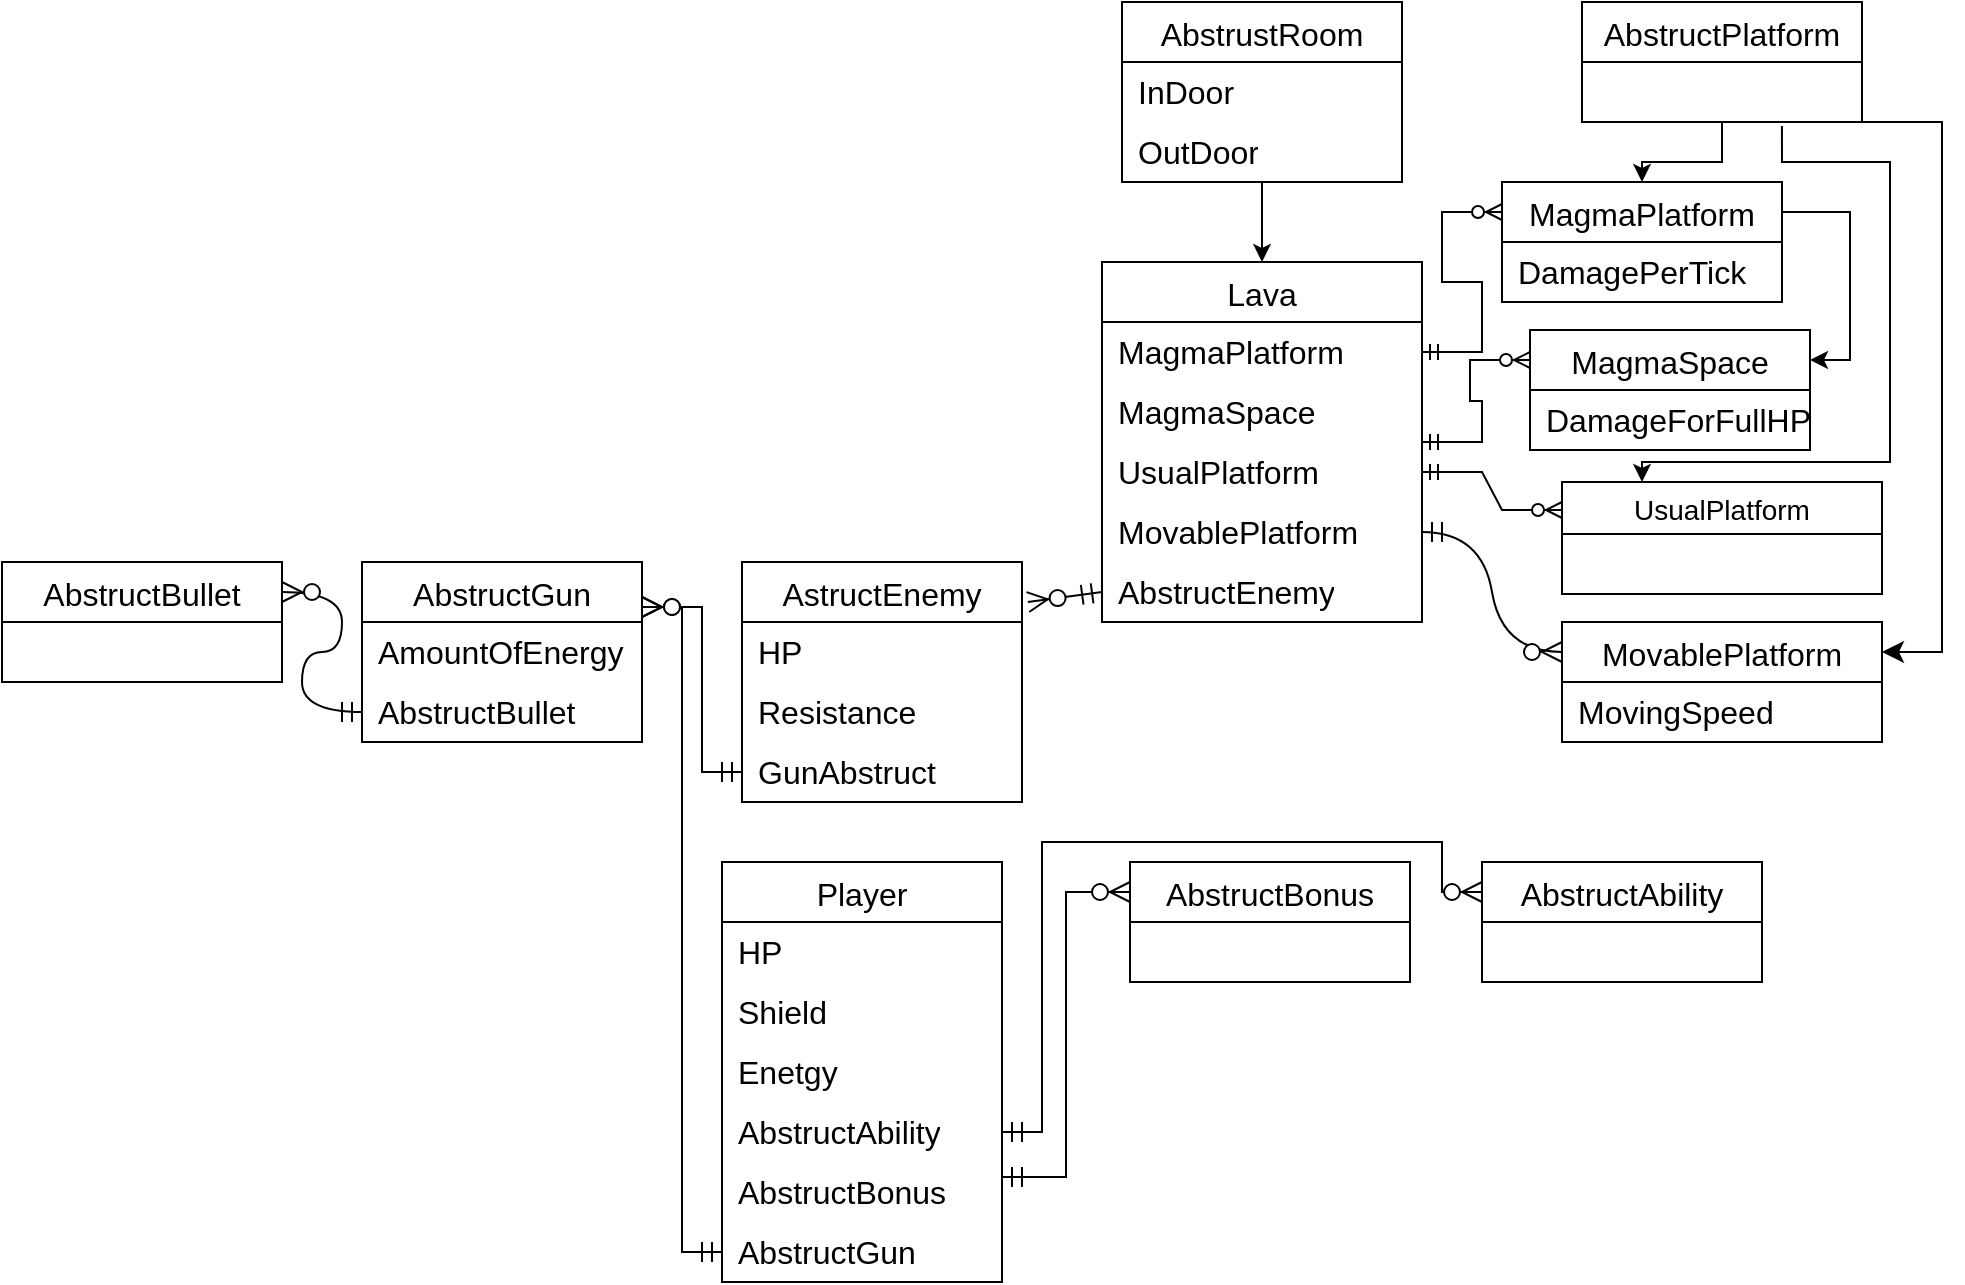 <mxfile version="24.0.8" type="device">
  <diagram name="Страница — 1" id="7Uw-dCmtmqph_xWcafJa">
    <mxGraphModel dx="2261" dy="832" grid="1" gridSize="10" guides="1" tooltips="1" connect="1" arrows="1" fold="1" page="1" pageScale="1" pageWidth="827" pageHeight="1169" math="0" shadow="0">
      <root>
        <mxCell id="0" />
        <mxCell id="1" parent="0" />
        <mxCell id="WEGuKnOYoMUn4FzqH5F0-33" style="edgeStyle=orthogonalEdgeStyle;rounded=0;orthogonalLoop=1;jettySize=auto;html=1;" parent="1" source="WEGuKnOYoMUn4FzqH5F0-13" target="WEGuKnOYoMUn4FzqH5F0-23" edge="1">
          <mxGeometry relative="1" as="geometry" />
        </mxCell>
        <mxCell id="WEGuKnOYoMUn4FzqH5F0-13" value="AbstrustRoom" style="shape=table;startSize=30;container=1;collapsible=0;childLayout=tableLayout;fixedRows=1;rowLines=0;fontStyle=0;strokeColor=default;fontSize=16;" parent="1" vertex="1">
          <mxGeometry x="400" y="120" width="140" height="90" as="geometry" />
        </mxCell>
        <mxCell id="WEGuKnOYoMUn4FzqH5F0-17" value="" style="shape=tableRow;horizontal=0;startSize=0;swimlaneHead=0;swimlaneBody=0;top=0;left=0;bottom=0;right=0;collapsible=0;dropTarget=0;fillColor=none;points=[[0,0.5],[1,0.5]];portConstraint=eastwest;strokeColor=inherit;fontSize=16;" parent="WEGuKnOYoMUn4FzqH5F0-13" vertex="1">
          <mxGeometry y="30" width="140" height="30" as="geometry" />
        </mxCell>
        <mxCell id="WEGuKnOYoMUn4FzqH5F0-19" value="InDoor" style="shape=partialRectangle;html=1;whiteSpace=wrap;connectable=0;fillColor=none;top=0;left=0;bottom=0;right=0;align=left;spacingLeft=6;overflow=hidden;strokeColor=inherit;fontSize=16;" parent="WEGuKnOYoMUn4FzqH5F0-17" vertex="1">
          <mxGeometry width="140" height="30" as="geometry">
            <mxRectangle width="140" height="30" as="alternateBounds" />
          </mxGeometry>
        </mxCell>
        <mxCell id="WEGuKnOYoMUn4FzqH5F0-65" style="shape=tableRow;horizontal=0;startSize=0;swimlaneHead=0;swimlaneBody=0;top=0;left=0;bottom=0;right=0;collapsible=0;dropTarget=0;fillColor=none;points=[[0,0.5],[1,0.5]];portConstraint=eastwest;strokeColor=inherit;fontSize=16;" parent="WEGuKnOYoMUn4FzqH5F0-13" vertex="1">
          <mxGeometry y="60" width="140" height="30" as="geometry" />
        </mxCell>
        <mxCell id="WEGuKnOYoMUn4FzqH5F0-66" value="OutDoor" style="shape=partialRectangle;html=1;whiteSpace=wrap;connectable=0;fillColor=none;top=0;left=0;bottom=0;right=0;align=left;spacingLeft=6;overflow=hidden;strokeColor=inherit;fontSize=16;" parent="WEGuKnOYoMUn4FzqH5F0-65" vertex="1">
          <mxGeometry width="140" height="30" as="geometry">
            <mxRectangle width="140" height="30" as="alternateBounds" />
          </mxGeometry>
        </mxCell>
        <mxCell id="WEGuKnOYoMUn4FzqH5F0-23" value="Lava" style="shape=table;startSize=30;container=1;collapsible=0;childLayout=tableLayout;fixedRows=1;rowLines=0;fontStyle=0;strokeColor=default;fontSize=16;" parent="1" vertex="1">
          <mxGeometry x="390" y="250" width="160" height="180" as="geometry" />
        </mxCell>
        <mxCell id="WEGuKnOYoMUn4FzqH5F0-24" value="" style="shape=tableRow;horizontal=0;startSize=0;swimlaneHead=0;swimlaneBody=0;top=0;left=0;bottom=0;right=0;collapsible=0;dropTarget=0;fillColor=none;points=[[0,0.5],[1,0.5]];portConstraint=eastwest;strokeColor=inherit;fontSize=16;" parent="WEGuKnOYoMUn4FzqH5F0-23" vertex="1">
          <mxGeometry y="30" width="160" height="30" as="geometry" />
        </mxCell>
        <mxCell id="WEGuKnOYoMUn4FzqH5F0-26" value="MagmaPlatform" style="shape=partialRectangle;html=1;whiteSpace=wrap;connectable=0;fillColor=none;top=0;left=0;bottom=0;right=0;align=left;spacingLeft=6;overflow=hidden;strokeColor=inherit;fontSize=16;" parent="WEGuKnOYoMUn4FzqH5F0-24" vertex="1">
          <mxGeometry width="160" height="30" as="geometry">
            <mxRectangle width="160" height="30" as="alternateBounds" />
          </mxGeometry>
        </mxCell>
        <mxCell id="WEGuKnOYoMUn4FzqH5F0-27" value="" style="shape=tableRow;horizontal=0;startSize=0;swimlaneHead=0;swimlaneBody=0;top=0;left=0;bottom=0;right=0;collapsible=0;dropTarget=0;fillColor=none;points=[[0,0.5],[1,0.5]];portConstraint=eastwest;strokeColor=inherit;fontSize=16;" parent="WEGuKnOYoMUn4FzqH5F0-23" vertex="1">
          <mxGeometry y="60" width="160" height="30" as="geometry" />
        </mxCell>
        <mxCell id="WEGuKnOYoMUn4FzqH5F0-29" value="MagmaSpace" style="shape=partialRectangle;html=1;whiteSpace=wrap;connectable=0;fillColor=none;top=0;left=0;bottom=0;right=0;align=left;spacingLeft=6;overflow=hidden;strokeColor=inherit;fontSize=16;" parent="WEGuKnOYoMUn4FzqH5F0-27" vertex="1">
          <mxGeometry width="160" height="30" as="geometry">
            <mxRectangle width="160" height="30" as="alternateBounds" />
          </mxGeometry>
        </mxCell>
        <mxCell id="WEGuKnOYoMUn4FzqH5F0-30" value="" style="shape=tableRow;horizontal=0;startSize=0;swimlaneHead=0;swimlaneBody=0;top=0;left=0;bottom=0;right=0;collapsible=0;dropTarget=0;fillColor=none;points=[[0,0.5],[1,0.5]];portConstraint=eastwest;strokeColor=inherit;fontSize=16;" parent="WEGuKnOYoMUn4FzqH5F0-23" vertex="1">
          <mxGeometry y="90" width="160" height="30" as="geometry" />
        </mxCell>
        <mxCell id="WEGuKnOYoMUn4FzqH5F0-32" value="UsualPlatform" style="shape=partialRectangle;html=1;whiteSpace=wrap;connectable=0;fillColor=none;top=0;left=0;bottom=0;right=0;align=left;spacingLeft=6;overflow=hidden;strokeColor=inherit;fontSize=16;" parent="WEGuKnOYoMUn4FzqH5F0-30" vertex="1">
          <mxGeometry width="160" height="30" as="geometry">
            <mxRectangle width="160" height="30" as="alternateBounds" />
          </mxGeometry>
        </mxCell>
        <mxCell id="WEGuKnOYoMUn4FzqH5F0-84" style="shape=tableRow;horizontal=0;startSize=0;swimlaneHead=0;swimlaneBody=0;top=0;left=0;bottom=0;right=0;collapsible=0;dropTarget=0;fillColor=none;points=[[0,0.5],[1,0.5]];portConstraint=eastwest;strokeColor=inherit;fontSize=16;" parent="WEGuKnOYoMUn4FzqH5F0-23" vertex="1">
          <mxGeometry y="120" width="160" height="30" as="geometry" />
        </mxCell>
        <mxCell id="WEGuKnOYoMUn4FzqH5F0-85" value="MovablePlatform" style="shape=partialRectangle;html=1;whiteSpace=wrap;connectable=0;fillColor=none;top=0;left=0;bottom=0;right=0;align=left;spacingLeft=6;overflow=hidden;strokeColor=inherit;fontSize=16;" parent="WEGuKnOYoMUn4FzqH5F0-84" vertex="1">
          <mxGeometry width="160" height="30" as="geometry">
            <mxRectangle width="160" height="30" as="alternateBounds" />
          </mxGeometry>
        </mxCell>
        <mxCell id="xUy-coRWp40PhXiS_MEN-15" style="shape=tableRow;horizontal=0;startSize=0;swimlaneHead=0;swimlaneBody=0;top=0;left=0;bottom=0;right=0;collapsible=0;dropTarget=0;fillColor=none;points=[[0,0.5],[1,0.5]];portConstraint=eastwest;strokeColor=inherit;fontSize=16;" vertex="1" parent="WEGuKnOYoMUn4FzqH5F0-23">
          <mxGeometry y="150" width="160" height="30" as="geometry" />
        </mxCell>
        <mxCell id="xUy-coRWp40PhXiS_MEN-16" value="AbstructEnemy" style="shape=partialRectangle;html=1;whiteSpace=wrap;connectable=0;fillColor=none;top=0;left=0;bottom=0;right=0;align=left;spacingLeft=6;overflow=hidden;strokeColor=inherit;fontSize=16;" vertex="1" parent="xUy-coRWp40PhXiS_MEN-15">
          <mxGeometry width="160" height="30" as="geometry">
            <mxRectangle width="160" height="30" as="alternateBounds" />
          </mxGeometry>
        </mxCell>
        <mxCell id="WEGuKnOYoMUn4FzqH5F0-54" style="edgeStyle=orthogonalEdgeStyle;rounded=0;orthogonalLoop=1;jettySize=auto;html=1;entryX=0.5;entryY=0;entryDx=0;entryDy=0;" parent="1" source="WEGuKnOYoMUn4FzqH5F0-34" target="WEGuKnOYoMUn4FzqH5F0-44" edge="1">
          <mxGeometry relative="1" as="geometry" />
        </mxCell>
        <mxCell id="WEGuKnOYoMUn4FzqH5F0-60" style="edgeStyle=orthogonalEdgeStyle;rounded=0;orthogonalLoop=1;jettySize=auto;html=1;exitX=0.714;exitY=1.067;exitDx=0;exitDy=0;exitPerimeter=0;entryX=0.25;entryY=0;entryDx=0;entryDy=0;" parent="1" source="WEGuKnOYoMUn4FzqH5F0-41" target="WEGuKnOYoMUn4FzqH5F0-56" edge="1">
          <mxGeometry relative="1" as="geometry">
            <mxPoint x="830" y="150" as="sourcePoint" />
            <mxPoint x="980" y="330" as="targetPoint" />
            <Array as="points">
              <mxPoint x="730" y="200" />
              <mxPoint x="784" y="200" />
              <mxPoint x="784" y="350" />
              <mxPoint x="660" y="350" />
            </Array>
          </mxGeometry>
        </mxCell>
        <mxCell id="WEGuKnOYoMUn4FzqH5F0-34" value="AbstructPlatform" style="shape=table;startSize=30;container=1;collapsible=0;childLayout=tableLayout;fixedRows=1;rowLines=0;fontStyle=0;strokeColor=default;fontSize=16;" parent="1" vertex="1">
          <mxGeometry x="630" y="120" width="140" height="60" as="geometry" />
        </mxCell>
        <mxCell id="WEGuKnOYoMUn4FzqH5F0-41" value="" style="shape=tableRow;horizontal=0;startSize=0;swimlaneHead=0;swimlaneBody=0;top=0;left=0;bottom=0;right=0;collapsible=0;dropTarget=0;fillColor=none;points=[[0,0.5],[1,0.5]];portConstraint=eastwest;strokeColor=inherit;fontSize=16;" parent="WEGuKnOYoMUn4FzqH5F0-34" vertex="1">
          <mxGeometry y="30" width="140" height="30" as="geometry" />
        </mxCell>
        <mxCell id="WEGuKnOYoMUn4FzqH5F0-43" value="" style="shape=partialRectangle;html=1;whiteSpace=wrap;connectable=0;fillColor=none;top=0;left=0;bottom=0;right=0;align=left;spacingLeft=6;overflow=hidden;strokeColor=inherit;fontSize=16;" parent="WEGuKnOYoMUn4FzqH5F0-41" vertex="1">
          <mxGeometry width="140" height="30" as="geometry">
            <mxRectangle width="140" height="30" as="alternateBounds" />
          </mxGeometry>
        </mxCell>
        <mxCell id="xUy-coRWp40PhXiS_MEN-17" style="edgeStyle=none;curved=1;rounded=0;orthogonalLoop=1;jettySize=auto;html=1;entryX=1;entryY=0.5;entryDx=0;entryDy=0;fontSize=12;startSize=8;endSize=8;" edge="1" parent="WEGuKnOYoMUn4FzqH5F0-34" source="WEGuKnOYoMUn4FzqH5F0-41" target="WEGuKnOYoMUn4FzqH5F0-41">
          <mxGeometry relative="1" as="geometry" />
        </mxCell>
        <mxCell id="WEGuKnOYoMUn4FzqH5F0-82" style="edgeStyle=orthogonalEdgeStyle;rounded=0;orthogonalLoop=1;jettySize=auto;html=1;exitX=1;exitY=0.25;exitDx=0;exitDy=0;entryX=1;entryY=0.25;entryDx=0;entryDy=0;" parent="1" source="WEGuKnOYoMUn4FzqH5F0-44" target="WEGuKnOYoMUn4FzqH5F0-72" edge="1">
          <mxGeometry relative="1" as="geometry" />
        </mxCell>
        <mxCell id="WEGuKnOYoMUn4FzqH5F0-44" value="MagmaPlatform" style="shape=table;startSize=30;container=1;collapsible=0;childLayout=tableLayout;fixedRows=1;rowLines=0;fontStyle=0;strokeColor=default;fontSize=16;" parent="1" vertex="1">
          <mxGeometry x="590" y="210" width="140" height="60" as="geometry" />
        </mxCell>
        <mxCell id="WEGuKnOYoMUn4FzqH5F0-45" value="" style="shape=tableRow;horizontal=0;startSize=0;swimlaneHead=0;swimlaneBody=0;top=0;left=0;bottom=0;right=0;collapsible=0;dropTarget=0;fillColor=none;points=[[0,0.5],[1,0.5]];portConstraint=eastwest;strokeColor=inherit;fontSize=16;" parent="WEGuKnOYoMUn4FzqH5F0-44" vertex="1">
          <mxGeometry y="30" width="140" height="30" as="geometry" />
        </mxCell>
        <mxCell id="WEGuKnOYoMUn4FzqH5F0-47" value="DamagePerTick" style="shape=partialRectangle;html=1;whiteSpace=wrap;connectable=0;fillColor=none;top=0;left=0;bottom=0;right=0;align=left;spacingLeft=6;overflow=hidden;strokeColor=inherit;fontSize=16;" parent="WEGuKnOYoMUn4FzqH5F0-45" vertex="1">
          <mxGeometry width="140" height="30" as="geometry">
            <mxRectangle width="140" height="30" as="alternateBounds" />
          </mxGeometry>
        </mxCell>
        <mxCell id="WEGuKnOYoMUn4FzqH5F0-55" value="" style="edgeStyle=entityRelationEdgeStyle;fontSize=12;html=1;endArrow=ERzeroToMany;startArrow=ERmandOne;rounded=0;exitX=1;exitY=0.5;exitDx=0;exitDy=0;entryX=0;entryY=0.25;entryDx=0;entryDy=0;" parent="1" source="WEGuKnOYoMUn4FzqH5F0-24" target="WEGuKnOYoMUn4FzqH5F0-44" edge="1">
          <mxGeometry width="100" height="100" relative="1" as="geometry">
            <mxPoint x="620" y="410" as="sourcePoint" />
            <mxPoint x="720" y="310" as="targetPoint" />
          </mxGeometry>
        </mxCell>
        <mxCell id="WEGuKnOYoMUn4FzqH5F0-56" value="UsualPlatform" style="swimlane;fontStyle=0;childLayout=stackLayout;horizontal=1;startSize=26;horizontalStack=0;resizeParent=1;resizeParentMax=0;resizeLast=0;collapsible=1;marginBottom=0;align=center;fontSize=14;" parent="1" vertex="1">
          <mxGeometry x="620" y="360" width="160" height="56" as="geometry" />
        </mxCell>
        <mxCell id="WEGuKnOYoMUn4FzqH5F0-61" value="" style="edgeStyle=entityRelationEdgeStyle;fontSize=12;html=1;endArrow=ERzeroToMany;startArrow=ERmandOne;rounded=0;entryX=0;entryY=0.25;entryDx=0;entryDy=0;curved=0;exitX=1;exitY=0.5;exitDx=0;exitDy=0;" parent="1" source="WEGuKnOYoMUn4FzqH5F0-30" target="WEGuKnOYoMUn4FzqH5F0-56" edge="1">
          <mxGeometry width="100" height="100" relative="1" as="geometry">
            <mxPoint x="560" y="451" as="sourcePoint" />
            <mxPoint x="630" y="440" as="targetPoint" />
            <Array as="points">
              <mxPoint x="600" y="416" />
              <mxPoint x="780" y="418" />
              <mxPoint x="590" y="496" />
              <mxPoint x="720" y="392" />
              <mxPoint x="550" y="506" />
              <mxPoint x="690" y="392" />
              <mxPoint x="710" y="412" />
              <mxPoint x="710" y="392" />
              <mxPoint x="670" y="408" />
              <mxPoint x="660" y="418" />
              <mxPoint x="730" y="398" />
            </Array>
          </mxGeometry>
        </mxCell>
        <mxCell id="WEGuKnOYoMUn4FzqH5F0-72" value="MagmaSpace" style="shape=table;startSize=30;container=1;collapsible=0;childLayout=tableLayout;fixedRows=1;rowLines=0;fontStyle=0;strokeColor=default;fontSize=16;" parent="1" vertex="1">
          <mxGeometry x="604" y="284" width="140" height="60" as="geometry" />
        </mxCell>
        <mxCell id="WEGuKnOYoMUn4FzqH5F0-73" value="" style="shape=tableRow;horizontal=0;startSize=0;swimlaneHead=0;swimlaneBody=0;top=0;left=0;bottom=0;right=0;collapsible=0;dropTarget=0;fillColor=none;points=[[0,0.5],[1,0.5]];portConstraint=eastwest;strokeColor=inherit;fontSize=16;" parent="WEGuKnOYoMUn4FzqH5F0-72" vertex="1">
          <mxGeometry y="30" width="140" height="30" as="geometry" />
        </mxCell>
        <mxCell id="WEGuKnOYoMUn4FzqH5F0-75" value="DamageForFullHP" style="shape=partialRectangle;html=1;whiteSpace=wrap;connectable=0;fillColor=none;top=0;left=0;bottom=0;right=0;align=left;spacingLeft=6;overflow=hidden;strokeColor=inherit;fontSize=16;" parent="WEGuKnOYoMUn4FzqH5F0-73" vertex="1">
          <mxGeometry width="140" height="30" as="geometry">
            <mxRectangle width="140" height="30" as="alternateBounds" />
          </mxGeometry>
        </mxCell>
        <mxCell id="WEGuKnOYoMUn4FzqH5F0-83" value="" style="edgeStyle=entityRelationEdgeStyle;fontSize=12;html=1;endArrow=ERzeroToMany;startArrow=ERmandOne;rounded=0;exitX=1;exitY=0.5;exitDx=0;exitDy=0;entryX=0;entryY=0.25;entryDx=0;entryDy=0;" parent="1" source="WEGuKnOYoMUn4FzqH5F0-23" target="WEGuKnOYoMUn4FzqH5F0-72" edge="1">
          <mxGeometry width="100" height="100" relative="1" as="geometry">
            <mxPoint x="460" y="560" as="sourcePoint" />
            <mxPoint x="560" y="460" as="targetPoint" />
          </mxGeometry>
        </mxCell>
        <mxCell id="xUy-coRWp40PhXiS_MEN-1" value="MovablePlatform" style="shape=table;startSize=30;container=1;collapsible=0;childLayout=tableLayout;fixedRows=1;rowLines=0;fontStyle=0;strokeColor=default;fontSize=16;" vertex="1" parent="1">
          <mxGeometry x="620" y="430" width="160" height="60" as="geometry" />
        </mxCell>
        <mxCell id="xUy-coRWp40PhXiS_MEN-2" value="" style="shape=tableRow;horizontal=0;startSize=0;swimlaneHead=0;swimlaneBody=0;top=0;left=0;bottom=0;right=0;collapsible=0;dropTarget=0;fillColor=none;points=[[0,0.5],[1,0.5]];portConstraint=eastwest;strokeColor=inherit;fontSize=16;" vertex="1" parent="xUy-coRWp40PhXiS_MEN-1">
          <mxGeometry y="30" width="160" height="30" as="geometry" />
        </mxCell>
        <mxCell id="xUy-coRWp40PhXiS_MEN-4" value="MovingSpeed" style="shape=partialRectangle;html=1;whiteSpace=wrap;connectable=0;fillColor=none;top=0;left=0;bottom=0;right=0;align=left;spacingLeft=6;overflow=hidden;strokeColor=inherit;fontSize=16;" vertex="1" parent="xUy-coRWp40PhXiS_MEN-2">
          <mxGeometry width="160" height="30" as="geometry">
            <mxRectangle width="160" height="30" as="alternateBounds" />
          </mxGeometry>
        </mxCell>
        <mxCell id="xUy-coRWp40PhXiS_MEN-13" value="" style="edgeStyle=entityRelationEdgeStyle;fontSize=12;html=1;endArrow=ERzeroToMany;startArrow=ERmandOne;rounded=0;startSize=8;endSize=8;curved=1;exitX=1;exitY=0.5;exitDx=0;exitDy=0;entryX=0;entryY=0.25;entryDx=0;entryDy=0;" edge="1" parent="1" source="WEGuKnOYoMUn4FzqH5F0-84" target="xUy-coRWp40PhXiS_MEN-1">
          <mxGeometry width="100" height="100" relative="1" as="geometry">
            <mxPoint x="520" y="504" as="sourcePoint" />
            <mxPoint x="790" y="490" as="targetPoint" />
            <Array as="points">
              <mxPoint x="590" y="490" />
              <mxPoint x="550" y="530" />
              <mxPoint x="620" y="559" />
              <mxPoint x="660" y="530" />
              <mxPoint x="640" y="579" />
            </Array>
          </mxGeometry>
        </mxCell>
        <mxCell id="xUy-coRWp40PhXiS_MEN-19" value="" style="edgeStyle=elbowEdgeStyle;elbow=horizontal;endArrow=classic;html=1;curved=0;rounded=0;endSize=8;startSize=8;fontSize=12;exitX=0.814;exitY=1;exitDx=0;exitDy=0;exitPerimeter=0;entryX=1;entryY=0.25;entryDx=0;entryDy=0;" edge="1" parent="1" source="WEGuKnOYoMUn4FzqH5F0-41" target="xUy-coRWp40PhXiS_MEN-1">
          <mxGeometry width="50" height="50" relative="1" as="geometry">
            <mxPoint x="850" y="230" as="sourcePoint" />
            <mxPoint x="990" y="410" as="targetPoint" />
            <Array as="points">
              <mxPoint x="810" y="310" />
            </Array>
          </mxGeometry>
        </mxCell>
        <mxCell id="xUy-coRWp40PhXiS_MEN-20" value="AstructEnemy" style="shape=table;startSize=30;container=1;collapsible=0;childLayout=tableLayout;fixedRows=1;rowLines=0;fontStyle=0;strokeColor=default;fontSize=16;" vertex="1" parent="1">
          <mxGeometry x="210" y="400" width="140" height="120" as="geometry" />
        </mxCell>
        <mxCell id="xUy-coRWp40PhXiS_MEN-21" value="" style="shape=tableRow;horizontal=0;startSize=0;swimlaneHead=0;swimlaneBody=0;top=0;left=0;bottom=0;right=0;collapsible=0;dropTarget=0;fillColor=none;points=[[0,0.5],[1,0.5]];portConstraint=eastwest;strokeColor=inherit;fontSize=16;" vertex="1" parent="xUy-coRWp40PhXiS_MEN-20">
          <mxGeometry y="30" width="140" height="30" as="geometry" />
        </mxCell>
        <mxCell id="xUy-coRWp40PhXiS_MEN-23" value="HP" style="shape=partialRectangle;html=1;whiteSpace=wrap;connectable=0;fillColor=none;top=0;left=0;bottom=0;right=0;align=left;spacingLeft=6;overflow=hidden;strokeColor=inherit;fontSize=16;" vertex="1" parent="xUy-coRWp40PhXiS_MEN-21">
          <mxGeometry width="140" height="30" as="geometry">
            <mxRectangle width="140" height="30" as="alternateBounds" />
          </mxGeometry>
        </mxCell>
        <mxCell id="xUy-coRWp40PhXiS_MEN-24" value="" style="shape=tableRow;horizontal=0;startSize=0;swimlaneHead=0;swimlaneBody=0;top=0;left=0;bottom=0;right=0;collapsible=0;dropTarget=0;fillColor=none;points=[[0,0.5],[1,0.5]];portConstraint=eastwest;strokeColor=inherit;fontSize=16;" vertex="1" parent="xUy-coRWp40PhXiS_MEN-20">
          <mxGeometry y="60" width="140" height="30" as="geometry" />
        </mxCell>
        <mxCell id="xUy-coRWp40PhXiS_MEN-26" value="Resistance" style="shape=partialRectangle;html=1;whiteSpace=wrap;connectable=0;fillColor=none;top=0;left=0;bottom=0;right=0;align=left;spacingLeft=6;overflow=hidden;strokeColor=inherit;fontSize=16;" vertex="1" parent="xUy-coRWp40PhXiS_MEN-24">
          <mxGeometry width="140" height="30" as="geometry">
            <mxRectangle width="140" height="30" as="alternateBounds" />
          </mxGeometry>
        </mxCell>
        <mxCell id="xUy-coRWp40PhXiS_MEN-27" value="" style="shape=tableRow;horizontal=0;startSize=0;swimlaneHead=0;swimlaneBody=0;top=0;left=0;bottom=0;right=0;collapsible=0;dropTarget=0;fillColor=none;points=[[0,0.5],[1,0.5]];portConstraint=eastwest;strokeColor=inherit;fontSize=16;" vertex="1" parent="xUy-coRWp40PhXiS_MEN-20">
          <mxGeometry y="90" width="140" height="30" as="geometry" />
        </mxCell>
        <mxCell id="xUy-coRWp40PhXiS_MEN-29" value="GunAbstruct" style="shape=partialRectangle;html=1;whiteSpace=wrap;connectable=0;fillColor=none;top=0;left=0;bottom=0;right=0;align=left;spacingLeft=6;overflow=hidden;strokeColor=inherit;fontSize=16;" vertex="1" parent="xUy-coRWp40PhXiS_MEN-27">
          <mxGeometry width="140" height="30" as="geometry">
            <mxRectangle width="140" height="30" as="alternateBounds" />
          </mxGeometry>
        </mxCell>
        <mxCell id="xUy-coRWp40PhXiS_MEN-35" value="" style="fontSize=12;html=1;endArrow=ERzeroToMany;startArrow=ERmandOne;rounded=0;startSize=8;endSize=8;entryX=1.021;entryY=0.167;entryDx=0;entryDy=0;entryPerimeter=0;exitX=0;exitY=0.5;exitDx=0;exitDy=0;" edge="1" parent="1" source="xUy-coRWp40PhXiS_MEN-15" target="xUy-coRWp40PhXiS_MEN-20">
          <mxGeometry width="100" height="100" relative="1" as="geometry">
            <mxPoint x="150" y="470" as="sourcePoint" />
            <mxPoint x="250" y="370" as="targetPoint" />
          </mxGeometry>
        </mxCell>
        <mxCell id="xUy-coRWp40PhXiS_MEN-36" value="AbstructGun" style="shape=table;startSize=30;container=1;collapsible=0;childLayout=tableLayout;fixedRows=1;rowLines=0;fontStyle=0;strokeColor=default;fontSize=16;" vertex="1" parent="1">
          <mxGeometry x="20" y="400" width="140" height="90" as="geometry" />
        </mxCell>
        <mxCell id="xUy-coRWp40PhXiS_MEN-37" value="" style="shape=tableRow;horizontal=0;startSize=0;swimlaneHead=0;swimlaneBody=0;top=0;left=0;bottom=0;right=0;collapsible=0;dropTarget=0;fillColor=none;points=[[0,0.5],[1,0.5]];portConstraint=eastwest;strokeColor=inherit;fontSize=16;" vertex="1" parent="xUy-coRWp40PhXiS_MEN-36">
          <mxGeometry y="30" width="140" height="30" as="geometry" />
        </mxCell>
        <mxCell id="xUy-coRWp40PhXiS_MEN-39" value="AmountOfEnergy" style="shape=partialRectangle;html=1;whiteSpace=wrap;connectable=0;fillColor=none;top=0;left=0;bottom=0;right=0;align=left;spacingLeft=6;overflow=hidden;strokeColor=inherit;fontSize=16;" vertex="1" parent="xUy-coRWp40PhXiS_MEN-37">
          <mxGeometry width="140" height="30" as="geometry">
            <mxRectangle width="140" height="30" as="alternateBounds" />
          </mxGeometry>
        </mxCell>
        <mxCell id="xUy-coRWp40PhXiS_MEN-47" style="shape=tableRow;horizontal=0;startSize=0;swimlaneHead=0;swimlaneBody=0;top=0;left=0;bottom=0;right=0;collapsible=0;dropTarget=0;fillColor=none;points=[[0,0.5],[1,0.5]];portConstraint=eastwest;strokeColor=inherit;fontSize=16;" vertex="1" parent="xUy-coRWp40PhXiS_MEN-36">
          <mxGeometry y="60" width="140" height="30" as="geometry" />
        </mxCell>
        <mxCell id="xUy-coRWp40PhXiS_MEN-48" value="AbstructBullet" style="shape=partialRectangle;html=1;whiteSpace=wrap;connectable=0;fillColor=none;top=0;left=0;bottom=0;right=0;align=left;spacingLeft=6;overflow=hidden;strokeColor=inherit;fontSize=16;" vertex="1" parent="xUy-coRWp40PhXiS_MEN-47">
          <mxGeometry width="140" height="30" as="geometry">
            <mxRectangle width="140" height="30" as="alternateBounds" />
          </mxGeometry>
        </mxCell>
        <mxCell id="xUy-coRWp40PhXiS_MEN-46" value="" style="edgeStyle=orthogonalEdgeStyle;fontSize=12;html=1;endArrow=ERzeroToMany;startArrow=ERmandOne;rounded=0;startSize=8;endSize=8;entryX=1;entryY=0.25;entryDx=0;entryDy=0;exitX=0;exitY=0.5;exitDx=0;exitDy=0;" edge="1" parent="1" source="xUy-coRWp40PhXiS_MEN-27" target="xUy-coRWp40PhXiS_MEN-36">
          <mxGeometry width="100" height="100" relative="1" as="geometry">
            <mxPoint x="120" y="750" as="sourcePoint" />
            <mxPoint x="220" y="650" as="targetPoint" />
            <Array as="points">
              <mxPoint x="190" y="505" />
              <mxPoint x="190" y="423" />
            </Array>
          </mxGeometry>
        </mxCell>
        <mxCell id="xUy-coRWp40PhXiS_MEN-49" value="AbstructBullet" style="shape=table;startSize=30;container=1;collapsible=0;childLayout=tableLayout;fixedRows=1;rowLines=0;fontStyle=0;strokeColor=default;fontSize=16;" vertex="1" parent="1">
          <mxGeometry x="-160" y="400" width="140" height="60" as="geometry" />
        </mxCell>
        <mxCell id="xUy-coRWp40PhXiS_MEN-53" value="" style="shape=tableRow;horizontal=0;startSize=0;swimlaneHead=0;swimlaneBody=0;top=0;left=0;bottom=0;right=0;collapsible=0;dropTarget=0;fillColor=none;points=[[0,0.5],[1,0.5]];portConstraint=eastwest;strokeColor=inherit;fontSize=16;" vertex="1" parent="xUy-coRWp40PhXiS_MEN-49">
          <mxGeometry y="30" width="140" height="30" as="geometry" />
        </mxCell>
        <mxCell id="xUy-coRWp40PhXiS_MEN-55" value="" style="shape=partialRectangle;html=1;whiteSpace=wrap;connectable=0;fillColor=none;top=0;left=0;bottom=0;right=0;align=left;spacingLeft=6;overflow=hidden;strokeColor=inherit;fontSize=16;" vertex="1" parent="xUy-coRWp40PhXiS_MEN-53">
          <mxGeometry width="140" height="30" as="geometry">
            <mxRectangle width="140" height="30" as="alternateBounds" />
          </mxGeometry>
        </mxCell>
        <mxCell id="xUy-coRWp40PhXiS_MEN-59" value="" style="edgeStyle=entityRelationEdgeStyle;fontSize=12;html=1;endArrow=ERzeroToMany;startArrow=ERmandOne;rounded=0;startSize=8;endSize=8;curved=1;entryX=1;entryY=0.25;entryDx=0;entryDy=0;exitX=0;exitY=0.5;exitDx=0;exitDy=0;" edge="1" parent="1" source="xUy-coRWp40PhXiS_MEN-47" target="xUy-coRWp40PhXiS_MEN-49">
          <mxGeometry width="100" height="100" relative="1" as="geometry">
            <mxPoint x="120" y="690" as="sourcePoint" />
            <mxPoint x="220" y="590" as="targetPoint" />
          </mxGeometry>
        </mxCell>
        <mxCell id="xUy-coRWp40PhXiS_MEN-60" value="Player" style="shape=table;startSize=30;container=1;collapsible=0;childLayout=tableLayout;fixedRows=1;rowLines=0;fontStyle=0;strokeColor=default;fontSize=16;" vertex="1" parent="1">
          <mxGeometry x="200" y="550" width="140" height="210" as="geometry" />
        </mxCell>
        <mxCell id="xUy-coRWp40PhXiS_MEN-99" style="shape=tableRow;horizontal=0;startSize=0;swimlaneHead=0;swimlaneBody=0;top=0;left=0;bottom=0;right=0;collapsible=0;dropTarget=0;fillColor=none;points=[[0,0.5],[1,0.5]];portConstraint=eastwest;strokeColor=inherit;fontSize=16;" vertex="1" parent="xUy-coRWp40PhXiS_MEN-60">
          <mxGeometry y="30" width="140" height="30" as="geometry" />
        </mxCell>
        <mxCell id="xUy-coRWp40PhXiS_MEN-100" value="HP" style="shape=partialRectangle;html=1;whiteSpace=wrap;connectable=0;fillColor=none;top=0;left=0;bottom=0;right=0;align=left;spacingLeft=6;overflow=hidden;strokeColor=inherit;fontSize=16;" vertex="1" parent="xUy-coRWp40PhXiS_MEN-99">
          <mxGeometry width="140" height="30" as="geometry">
            <mxRectangle width="140" height="30" as="alternateBounds" />
          </mxGeometry>
        </mxCell>
        <mxCell id="xUy-coRWp40PhXiS_MEN-61" value="" style="shape=tableRow;horizontal=0;startSize=0;swimlaneHead=0;swimlaneBody=0;top=0;left=0;bottom=0;right=0;collapsible=0;dropTarget=0;fillColor=none;points=[[0,0.5],[1,0.5]];portConstraint=eastwest;strokeColor=inherit;fontSize=16;" vertex="1" parent="xUy-coRWp40PhXiS_MEN-60">
          <mxGeometry y="60" width="140" height="30" as="geometry" />
        </mxCell>
        <mxCell id="xUy-coRWp40PhXiS_MEN-63" value="Shield" style="shape=partialRectangle;html=1;whiteSpace=wrap;connectable=0;fillColor=none;top=0;left=0;bottom=0;right=0;align=left;spacingLeft=6;overflow=hidden;strokeColor=inherit;fontSize=16;" vertex="1" parent="xUy-coRWp40PhXiS_MEN-61">
          <mxGeometry width="140" height="30" as="geometry">
            <mxRectangle width="140" height="30" as="alternateBounds" />
          </mxGeometry>
        </mxCell>
        <mxCell id="xUy-coRWp40PhXiS_MEN-64" value="" style="shape=tableRow;horizontal=0;startSize=0;swimlaneHead=0;swimlaneBody=0;top=0;left=0;bottom=0;right=0;collapsible=0;dropTarget=0;fillColor=none;points=[[0,0.5],[1,0.5]];portConstraint=eastwest;strokeColor=inherit;fontSize=16;" vertex="1" parent="xUy-coRWp40PhXiS_MEN-60">
          <mxGeometry y="90" width="140" height="30" as="geometry" />
        </mxCell>
        <mxCell id="xUy-coRWp40PhXiS_MEN-66" value="Enetgy" style="shape=partialRectangle;html=1;whiteSpace=wrap;connectable=0;fillColor=none;top=0;left=0;bottom=0;right=0;align=left;spacingLeft=6;overflow=hidden;strokeColor=inherit;fontSize=16;" vertex="1" parent="xUy-coRWp40PhXiS_MEN-64">
          <mxGeometry width="140" height="30" as="geometry">
            <mxRectangle width="140" height="30" as="alternateBounds" />
          </mxGeometry>
        </mxCell>
        <mxCell id="xUy-coRWp40PhXiS_MEN-67" value="" style="shape=tableRow;horizontal=0;startSize=0;swimlaneHead=0;swimlaneBody=0;top=0;left=0;bottom=0;right=0;collapsible=0;dropTarget=0;fillColor=none;points=[[0,0.5],[1,0.5]];portConstraint=eastwest;strokeColor=inherit;fontSize=16;" vertex="1" parent="xUy-coRWp40PhXiS_MEN-60">
          <mxGeometry y="120" width="140" height="30" as="geometry" />
        </mxCell>
        <mxCell id="xUy-coRWp40PhXiS_MEN-69" value="AbstructAbility" style="shape=partialRectangle;html=1;whiteSpace=wrap;connectable=0;fillColor=none;top=0;left=0;bottom=0;right=0;align=left;spacingLeft=6;overflow=hidden;strokeColor=inherit;fontSize=16;" vertex="1" parent="xUy-coRWp40PhXiS_MEN-67">
          <mxGeometry width="140" height="30" as="geometry">
            <mxRectangle width="140" height="30" as="alternateBounds" />
          </mxGeometry>
        </mxCell>
        <mxCell id="xUy-coRWp40PhXiS_MEN-70" style="shape=tableRow;horizontal=0;startSize=0;swimlaneHead=0;swimlaneBody=0;top=0;left=0;bottom=0;right=0;collapsible=0;dropTarget=0;fillColor=none;points=[[0,0.5],[1,0.5]];portConstraint=eastwest;strokeColor=inherit;fontSize=16;" vertex="1" parent="xUy-coRWp40PhXiS_MEN-60">
          <mxGeometry y="150" width="140" height="30" as="geometry" />
        </mxCell>
        <mxCell id="xUy-coRWp40PhXiS_MEN-71" value="AbstructBonus" style="shape=partialRectangle;html=1;whiteSpace=wrap;connectable=0;fillColor=none;top=0;left=0;bottom=0;right=0;align=left;spacingLeft=6;overflow=hidden;strokeColor=inherit;fontSize=16;" vertex="1" parent="xUy-coRWp40PhXiS_MEN-70">
          <mxGeometry width="140" height="30" as="geometry">
            <mxRectangle width="140" height="30" as="alternateBounds" />
          </mxGeometry>
        </mxCell>
        <mxCell id="xUy-coRWp40PhXiS_MEN-72" style="shape=tableRow;horizontal=0;startSize=0;swimlaneHead=0;swimlaneBody=0;top=0;left=0;bottom=0;right=0;collapsible=0;dropTarget=0;fillColor=none;points=[[0,0.5],[1,0.5]];portConstraint=eastwest;strokeColor=inherit;fontSize=16;" vertex="1" parent="xUy-coRWp40PhXiS_MEN-60">
          <mxGeometry y="180" width="140" height="30" as="geometry" />
        </mxCell>
        <mxCell id="xUy-coRWp40PhXiS_MEN-73" value="AbstructGun" style="shape=partialRectangle;html=1;whiteSpace=wrap;connectable=0;fillColor=none;top=0;left=0;bottom=0;right=0;align=left;spacingLeft=6;overflow=hidden;strokeColor=inherit;fontSize=16;" vertex="1" parent="xUy-coRWp40PhXiS_MEN-72">
          <mxGeometry width="140" height="30" as="geometry">
            <mxRectangle width="140" height="30" as="alternateBounds" />
          </mxGeometry>
        </mxCell>
        <mxCell id="xUy-coRWp40PhXiS_MEN-74" value="AbstructAbility" style="shape=table;startSize=30;container=1;collapsible=0;childLayout=tableLayout;fixedRows=1;rowLines=0;fontStyle=0;strokeColor=default;fontSize=16;" vertex="1" parent="1">
          <mxGeometry x="580" y="550" width="140" height="60" as="geometry" />
        </mxCell>
        <mxCell id="xUy-coRWp40PhXiS_MEN-75" value="" style="shape=tableRow;horizontal=0;startSize=0;swimlaneHead=0;swimlaneBody=0;top=0;left=0;bottom=0;right=0;collapsible=0;dropTarget=0;fillColor=none;points=[[0,0.5],[1,0.5]];portConstraint=eastwest;strokeColor=inherit;fontSize=16;" vertex="1" parent="xUy-coRWp40PhXiS_MEN-74">
          <mxGeometry y="30" width="140" height="30" as="geometry" />
        </mxCell>
        <mxCell id="xUy-coRWp40PhXiS_MEN-77" value="" style="shape=partialRectangle;html=1;whiteSpace=wrap;connectable=0;fillColor=none;top=0;left=0;bottom=0;right=0;align=left;spacingLeft=6;overflow=hidden;strokeColor=inherit;fontSize=16;" vertex="1" parent="xUy-coRWp40PhXiS_MEN-75">
          <mxGeometry width="140" height="30" as="geometry">
            <mxRectangle width="140" height="30" as="alternateBounds" />
          </mxGeometry>
        </mxCell>
        <mxCell id="xUy-coRWp40PhXiS_MEN-85" value="AbstructBonus" style="shape=table;startSize=30;container=1;collapsible=0;childLayout=tableLayout;fixedRows=1;rowLines=0;fontStyle=0;strokeColor=default;fontSize=16;" vertex="1" parent="1">
          <mxGeometry x="404" y="550" width="140" height="60" as="geometry" />
        </mxCell>
        <mxCell id="xUy-coRWp40PhXiS_MEN-86" value="" style="shape=tableRow;horizontal=0;startSize=0;swimlaneHead=0;swimlaneBody=0;top=0;left=0;bottom=0;right=0;collapsible=0;dropTarget=0;fillColor=none;points=[[0,0.5],[1,0.5]];portConstraint=eastwest;strokeColor=inherit;fontSize=16;" vertex="1" parent="xUy-coRWp40PhXiS_MEN-85">
          <mxGeometry y="30" width="140" height="30" as="geometry" />
        </mxCell>
        <mxCell id="xUy-coRWp40PhXiS_MEN-88" value="" style="shape=partialRectangle;html=1;whiteSpace=wrap;connectable=0;fillColor=none;top=0;left=0;bottom=0;right=0;align=left;spacingLeft=6;overflow=hidden;strokeColor=inherit;fontSize=16;" vertex="1" parent="xUy-coRWp40PhXiS_MEN-86">
          <mxGeometry width="140" height="30" as="geometry">
            <mxRectangle width="140" height="30" as="alternateBounds" />
          </mxGeometry>
        </mxCell>
        <mxCell id="xUy-coRWp40PhXiS_MEN-96" value="" style="edgeStyle=orthogonalEdgeStyle;fontSize=12;html=1;endArrow=ERzeroToMany;startArrow=ERmandOne;rounded=0;startSize=8;endSize=8;exitX=1;exitY=0.75;exitDx=0;exitDy=0;entryX=0;entryY=0.25;entryDx=0;entryDy=0;" edge="1" parent="1" source="xUy-coRWp40PhXiS_MEN-60" target="xUy-coRWp40PhXiS_MEN-85">
          <mxGeometry width="100" height="100" relative="1" as="geometry">
            <mxPoint x="430" y="750" as="sourcePoint" />
            <mxPoint x="530" y="650" as="targetPoint" />
          </mxGeometry>
        </mxCell>
        <mxCell id="xUy-coRWp40PhXiS_MEN-97" value="" style="edgeStyle=orthogonalEdgeStyle;fontSize=12;html=1;endArrow=ERzeroToMany;startArrow=ERmandOne;rounded=0;startSize=8;endSize=8;entryX=0;entryY=0.25;entryDx=0;entryDy=0;exitX=1;exitY=0.5;exitDx=0;exitDy=0;" edge="1" parent="1" source="xUy-coRWp40PhXiS_MEN-67" target="xUy-coRWp40PhXiS_MEN-74">
          <mxGeometry width="100" height="100" relative="1" as="geometry">
            <mxPoint x="360" y="540" as="sourcePoint" />
            <mxPoint x="500" y="500" as="targetPoint" />
            <Array as="points">
              <mxPoint x="360" y="685" />
              <mxPoint x="360" y="540" />
              <mxPoint x="560" y="540" />
              <mxPoint x="560" y="565" />
            </Array>
          </mxGeometry>
        </mxCell>
        <mxCell id="xUy-coRWp40PhXiS_MEN-98" value="" style="edgeStyle=orthogonalEdgeStyle;fontSize=12;html=1;endArrow=ERzeroToMany;startArrow=ERmandOne;rounded=0;startSize=8;endSize=8;entryX=1;entryY=0.25;entryDx=0;entryDy=0;exitX=0;exitY=0.5;exitDx=0;exitDy=0;" edge="1" parent="1" source="xUy-coRWp40PhXiS_MEN-72" target="xUy-coRWp40PhXiS_MEN-36">
          <mxGeometry width="100" height="100" relative="1" as="geometry">
            <mxPoint x="290" y="755" as="sourcePoint" />
            <mxPoint x="160" y="630" as="targetPoint" />
            <Array as="points">
              <mxPoint x="180" y="745" />
              <mxPoint x="180" y="423" />
            </Array>
          </mxGeometry>
        </mxCell>
      </root>
    </mxGraphModel>
  </diagram>
</mxfile>
